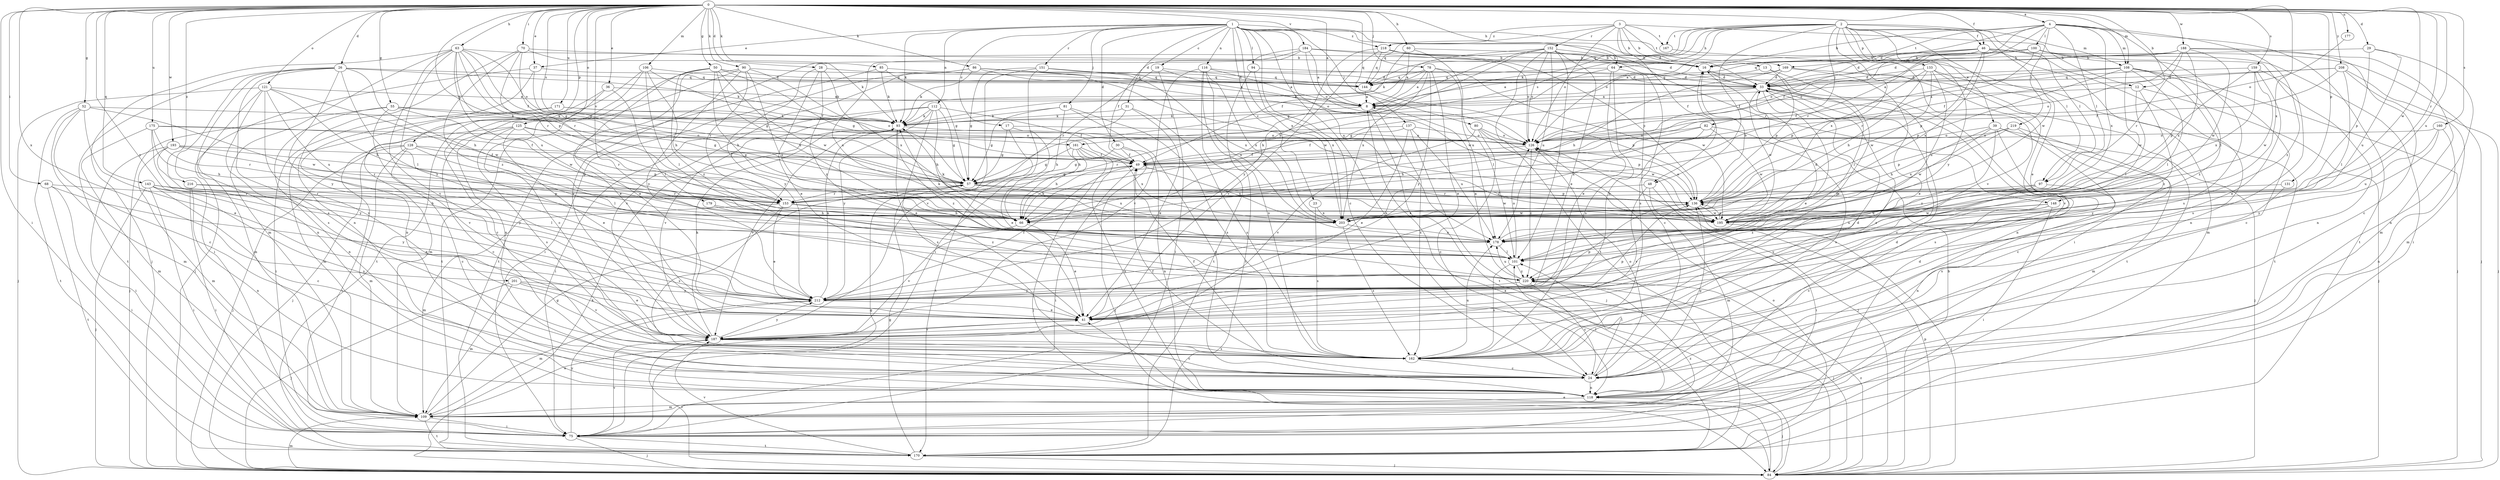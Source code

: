 strict digraph  {
0;
1;
2;
3;
4;
8;
12;
13;
16;
17;
19;
23;
24;
26;
28;
29;
30;
31;
33;
36;
37;
39;
41;
46;
48;
49;
50;
52;
55;
57;
60;
63;
64;
66;
68;
70;
75;
78;
80;
81;
82;
84;
85;
86;
90;
93;
94;
97;
100;
101;
106;
108;
109;
112;
116;
118;
121;
125;
126;
128;
131;
133;
136;
137;
143;
144;
148;
151;
152;
153;
159;
160;
161;
162;
167;
169;
170;
171;
175;
177;
178;
179;
184;
187;
188;
193;
195;
201;
203;
208;
212;
216;
218;
219;
220;
0 -> 4  [label=a];
0 -> 8  [label=a];
0 -> 12  [label=b];
0 -> 26  [label=d];
0 -> 28  [label=d];
0 -> 29  [label=d];
0 -> 36  [label=e];
0 -> 37  [label=e];
0 -> 46  [label=f];
0 -> 50  [label=g];
0 -> 52  [label=g];
0 -> 55  [label=g];
0 -> 57  [label=g];
0 -> 60  [label=h];
0 -> 63  [label=h];
0 -> 64  [label=h];
0 -> 68  [label=i];
0 -> 70  [label=i];
0 -> 75  [label=i];
0 -> 78  [label=j];
0 -> 85  [label=k];
0 -> 86  [label=k];
0 -> 90  [label=k];
0 -> 106  [label=m];
0 -> 108  [label=m];
0 -> 121  [label=o];
0 -> 125  [label=o];
0 -> 128  [label=p];
0 -> 131  [label=p];
0 -> 137  [label=q];
0 -> 143  [label=q];
0 -> 148  [label=r];
0 -> 159  [label=s];
0 -> 160  [label=s];
0 -> 161  [label=s];
0 -> 171  [label=u];
0 -> 175  [label=u];
0 -> 177  [label=u];
0 -> 178  [label=u];
0 -> 179  [label=v];
0 -> 184  [label=v];
0 -> 188  [label=w];
0 -> 193  [label=w];
0 -> 195  [label=w];
0 -> 201  [label=x];
0 -> 203  [label=x];
0 -> 208  [label=y];
0 -> 212  [label=y];
0 -> 216  [label=z];
1 -> 17  [label=c];
1 -> 19  [label=c];
1 -> 23  [label=c];
1 -> 24  [label=c];
1 -> 30  [label=d];
1 -> 31  [label=d];
1 -> 33  [label=d];
1 -> 37  [label=e];
1 -> 80  [label=j];
1 -> 81  [label=j];
1 -> 93  [label=k];
1 -> 94  [label=l];
1 -> 97  [label=l];
1 -> 112  [label=n];
1 -> 116  [label=n];
1 -> 118  [label=n];
1 -> 148  [label=r];
1 -> 151  [label=r];
1 -> 178  [label=u];
1 -> 203  [label=x];
1 -> 218  [label=z];
2 -> 39  [label=e];
2 -> 41  [label=e];
2 -> 46  [label=f];
2 -> 48  [label=f];
2 -> 64  [label=h];
2 -> 82  [label=j];
2 -> 93  [label=k];
2 -> 97  [label=l];
2 -> 108  [label=m];
2 -> 126  [label=o];
2 -> 133  [label=p];
2 -> 144  [label=q];
2 -> 161  [label=s];
2 -> 167  [label=t];
2 -> 187  [label=v];
2 -> 195  [label=w];
2 -> 203  [label=x];
2 -> 212  [label=y];
3 -> 12  [label=b];
3 -> 13  [label=b];
3 -> 16  [label=b];
3 -> 48  [label=f];
3 -> 126  [label=o];
3 -> 144  [label=q];
3 -> 152  [label=r];
3 -> 167  [label=t];
3 -> 169  [label=t];
3 -> 218  [label=z];
4 -> 16  [label=b];
4 -> 33  [label=d];
4 -> 49  [label=f];
4 -> 97  [label=l];
4 -> 100  [label=l];
4 -> 101  [label=l];
4 -> 108  [label=m];
4 -> 153  [label=r];
4 -> 169  [label=t];
4 -> 170  [label=t];
4 -> 203  [label=x];
4 -> 219  [label=z];
4 -> 220  [label=z];
8 -> 93  [label=k];
8 -> 162  [label=s];
8 -> 170  [label=t];
12 -> 8  [label=a];
12 -> 84  [label=j];
12 -> 101  [label=l];
12 -> 220  [label=z];
13 -> 41  [label=e];
13 -> 136  [label=p];
13 -> 144  [label=q];
16 -> 33  [label=d];
16 -> 101  [label=l];
16 -> 118  [label=n];
17 -> 41  [label=e];
17 -> 57  [label=g];
17 -> 126  [label=o];
17 -> 170  [label=t];
19 -> 75  [label=i];
19 -> 144  [label=q];
19 -> 153  [label=r];
19 -> 195  [label=w];
23 -> 162  [label=s];
23 -> 203  [label=x];
24 -> 49  [label=f];
24 -> 101  [label=l];
24 -> 118  [label=n];
24 -> 126  [label=o];
24 -> 136  [label=p];
26 -> 66  [label=h];
26 -> 75  [label=i];
26 -> 93  [label=k];
26 -> 101  [label=l];
26 -> 118  [label=n];
26 -> 144  [label=q];
26 -> 162  [label=s];
26 -> 170  [label=t];
26 -> 212  [label=y];
28 -> 33  [label=d];
28 -> 41  [label=e];
28 -> 93  [label=k];
28 -> 212  [label=y];
28 -> 220  [label=z];
29 -> 16  [label=b];
29 -> 118  [label=n];
29 -> 136  [label=p];
29 -> 178  [label=u];
30 -> 49  [label=f];
30 -> 57  [label=g];
30 -> 84  [label=j];
30 -> 118  [label=n];
31 -> 41  [label=e];
31 -> 66  [label=h];
31 -> 93  [label=k];
31 -> 162  [label=s];
33 -> 8  [label=a];
33 -> 24  [label=c];
33 -> 41  [label=e];
33 -> 57  [label=g];
33 -> 162  [label=s];
33 -> 195  [label=w];
36 -> 8  [label=a];
36 -> 24  [label=c];
36 -> 101  [label=l];
36 -> 109  [label=m];
37 -> 57  [label=g];
37 -> 84  [label=j];
37 -> 118  [label=n];
37 -> 144  [label=q];
39 -> 66  [label=h];
39 -> 84  [label=j];
39 -> 109  [label=m];
39 -> 126  [label=o];
39 -> 162  [label=s];
39 -> 195  [label=w];
39 -> 220  [label=z];
41 -> 16  [label=b];
41 -> 136  [label=p];
41 -> 187  [label=v];
46 -> 8  [label=a];
46 -> 16  [label=b];
46 -> 33  [label=d];
46 -> 84  [label=j];
46 -> 109  [label=m];
46 -> 118  [label=n];
46 -> 126  [label=o];
46 -> 136  [label=p];
46 -> 203  [label=x];
48 -> 75  [label=i];
48 -> 109  [label=m];
48 -> 153  [label=r];
48 -> 187  [label=v];
49 -> 57  [label=g];
49 -> 66  [label=h];
49 -> 75  [label=i];
49 -> 203  [label=x];
50 -> 24  [label=c];
50 -> 41  [label=e];
50 -> 57  [label=g];
50 -> 66  [label=h];
50 -> 144  [label=q];
50 -> 195  [label=w];
50 -> 203  [label=x];
50 -> 220  [label=z];
52 -> 24  [label=c];
52 -> 41  [label=e];
52 -> 93  [label=k];
52 -> 109  [label=m];
52 -> 170  [label=t];
52 -> 195  [label=w];
55 -> 57  [label=g];
55 -> 84  [label=j];
55 -> 93  [label=k];
55 -> 118  [label=n];
55 -> 187  [label=v];
55 -> 195  [label=w];
57 -> 136  [label=p];
57 -> 153  [label=r];
57 -> 195  [label=w];
57 -> 203  [label=x];
60 -> 8  [label=a];
60 -> 16  [label=b];
60 -> 93  [label=k];
60 -> 178  [label=u];
63 -> 16  [label=b];
63 -> 49  [label=f];
63 -> 57  [label=g];
63 -> 84  [label=j];
63 -> 109  [label=m];
63 -> 126  [label=o];
63 -> 136  [label=p];
63 -> 153  [label=r];
63 -> 178  [label=u];
63 -> 187  [label=v];
63 -> 212  [label=y];
64 -> 24  [label=c];
64 -> 41  [label=e];
64 -> 66  [label=h];
64 -> 144  [label=q];
64 -> 162  [label=s];
66 -> 41  [label=e];
66 -> 187  [label=v];
68 -> 75  [label=i];
68 -> 153  [label=r];
68 -> 170  [label=t];
68 -> 212  [label=y];
70 -> 16  [label=b];
70 -> 57  [label=g];
70 -> 93  [label=k];
70 -> 118  [label=n];
70 -> 153  [label=r];
70 -> 220  [label=z];
75 -> 33  [label=d];
75 -> 57  [label=g];
75 -> 84  [label=j];
75 -> 170  [label=t];
75 -> 187  [label=v];
75 -> 212  [label=y];
75 -> 220  [label=z];
78 -> 8  [label=a];
78 -> 41  [label=e];
78 -> 93  [label=k];
78 -> 101  [label=l];
78 -> 144  [label=q];
78 -> 195  [label=w];
78 -> 203  [label=x];
78 -> 212  [label=y];
80 -> 24  [label=c];
80 -> 126  [label=o];
80 -> 136  [label=p];
80 -> 187  [label=v];
80 -> 195  [label=w];
81 -> 57  [label=g];
81 -> 66  [label=h];
81 -> 93  [label=k];
81 -> 118  [label=n];
81 -> 162  [label=s];
82 -> 66  [label=h];
82 -> 126  [label=o];
82 -> 162  [label=s];
82 -> 195  [label=w];
82 -> 203  [label=x];
84 -> 8  [label=a];
84 -> 16  [label=b];
84 -> 41  [label=e];
84 -> 93  [label=k];
84 -> 109  [label=m];
84 -> 136  [label=p];
84 -> 187  [label=v];
84 -> 220  [label=z];
85 -> 57  [label=g];
85 -> 93  [label=k];
85 -> 144  [label=q];
85 -> 170  [label=t];
86 -> 8  [label=a];
86 -> 75  [label=i];
86 -> 93  [label=k];
86 -> 126  [label=o];
86 -> 144  [label=q];
86 -> 187  [label=v];
86 -> 195  [label=w];
90 -> 33  [label=d];
90 -> 41  [label=e];
90 -> 153  [label=r];
90 -> 170  [label=t];
90 -> 178  [label=u];
90 -> 203  [label=x];
90 -> 212  [label=y];
93 -> 126  [label=o];
93 -> 162  [label=s];
93 -> 187  [label=v];
93 -> 220  [label=z];
94 -> 33  [label=d];
94 -> 170  [label=t];
94 -> 203  [label=x];
97 -> 118  [label=n];
97 -> 153  [label=r];
97 -> 178  [label=u];
97 -> 220  [label=z];
100 -> 16  [label=b];
100 -> 33  [label=d];
100 -> 75  [label=i];
100 -> 118  [label=n];
100 -> 126  [label=o];
100 -> 153  [label=r];
100 -> 162  [label=s];
101 -> 126  [label=o];
101 -> 162  [label=s];
101 -> 220  [label=z];
106 -> 33  [label=d];
106 -> 49  [label=f];
106 -> 66  [label=h];
106 -> 101  [label=l];
106 -> 118  [label=n];
106 -> 170  [label=t];
108 -> 8  [label=a];
108 -> 24  [label=c];
108 -> 33  [label=d];
108 -> 49  [label=f];
108 -> 84  [label=j];
108 -> 101  [label=l];
108 -> 136  [label=p];
108 -> 195  [label=w];
108 -> 220  [label=z];
109 -> 41  [label=e];
109 -> 57  [label=g];
109 -> 75  [label=i];
109 -> 170  [label=t];
112 -> 41  [label=e];
112 -> 49  [label=f];
112 -> 57  [label=g];
112 -> 66  [label=h];
112 -> 75  [label=i];
112 -> 93  [label=k];
112 -> 187  [label=v];
112 -> 212  [label=y];
116 -> 8  [label=a];
116 -> 33  [label=d];
116 -> 162  [label=s];
116 -> 170  [label=t];
116 -> 178  [label=u];
116 -> 187  [label=v];
116 -> 203  [label=x];
118 -> 33  [label=d];
118 -> 84  [label=j];
118 -> 101  [label=l];
118 -> 109  [label=m];
121 -> 8  [label=a];
121 -> 66  [label=h];
121 -> 84  [label=j];
121 -> 109  [label=m];
121 -> 162  [label=s];
121 -> 178  [label=u];
121 -> 187  [label=v];
121 -> 195  [label=w];
125 -> 24  [label=c];
125 -> 41  [label=e];
125 -> 57  [label=g];
125 -> 84  [label=j];
125 -> 126  [label=o];
125 -> 153  [label=r];
125 -> 162  [label=s];
126 -> 49  [label=f];
126 -> 84  [label=j];
126 -> 220  [label=z];
128 -> 24  [label=c];
128 -> 49  [label=f];
128 -> 75  [label=i];
128 -> 84  [label=j];
128 -> 101  [label=l];
128 -> 109  [label=m];
128 -> 136  [label=p];
131 -> 136  [label=p];
131 -> 162  [label=s];
133 -> 33  [label=d];
133 -> 66  [label=h];
133 -> 136  [label=p];
133 -> 170  [label=t];
133 -> 178  [label=u];
133 -> 187  [label=v];
133 -> 195  [label=w];
136 -> 16  [label=b];
136 -> 126  [label=o];
136 -> 195  [label=w];
136 -> 203  [label=x];
137 -> 41  [label=e];
137 -> 49  [label=f];
137 -> 84  [label=j];
137 -> 126  [label=o];
137 -> 153  [label=r];
137 -> 178  [label=u];
143 -> 24  [label=c];
143 -> 41  [label=e];
143 -> 66  [label=h];
143 -> 75  [label=i];
143 -> 84  [label=j];
143 -> 136  [label=p];
143 -> 153  [label=r];
143 -> 162  [label=s];
144 -> 8  [label=a];
144 -> 136  [label=p];
148 -> 24  [label=c];
148 -> 75  [label=i];
148 -> 178  [label=u];
148 -> 195  [label=w];
148 -> 212  [label=y];
151 -> 57  [label=g];
151 -> 75  [label=i];
151 -> 144  [label=q];
151 -> 187  [label=v];
151 -> 203  [label=x];
152 -> 16  [label=b];
152 -> 41  [label=e];
152 -> 49  [label=f];
152 -> 57  [label=g];
152 -> 66  [label=h];
152 -> 101  [label=l];
152 -> 126  [label=o];
152 -> 162  [label=s];
152 -> 170  [label=t];
152 -> 178  [label=u];
153 -> 41  [label=e];
153 -> 66  [label=h];
153 -> 109  [label=m];
153 -> 162  [label=s];
153 -> 195  [label=w];
159 -> 41  [label=e];
159 -> 136  [label=p];
159 -> 144  [label=q];
159 -> 162  [label=s];
159 -> 195  [label=w];
159 -> 203  [label=x];
160 -> 118  [label=n];
160 -> 126  [label=o];
160 -> 178  [label=u];
160 -> 212  [label=y];
161 -> 49  [label=f];
161 -> 57  [label=g];
161 -> 66  [label=h];
161 -> 84  [label=j];
161 -> 118  [label=n];
161 -> 203  [label=x];
162 -> 24  [label=c];
162 -> 33  [label=d];
162 -> 49  [label=f];
162 -> 178  [label=u];
167 -> 75  [label=i];
169 -> 8  [label=a];
169 -> 33  [label=d];
169 -> 41  [label=e];
169 -> 66  [label=h];
169 -> 170  [label=t];
170 -> 57  [label=g];
170 -> 84  [label=j];
170 -> 126  [label=o];
170 -> 187  [label=v];
171 -> 75  [label=i];
171 -> 93  [label=k];
171 -> 109  [label=m];
171 -> 126  [label=o];
175 -> 49  [label=f];
175 -> 66  [label=h];
175 -> 109  [label=m];
175 -> 126  [label=o];
175 -> 153  [label=r];
175 -> 212  [label=y];
177 -> 126  [label=o];
178 -> 33  [label=d];
178 -> 93  [label=k];
178 -> 101  [label=l];
179 -> 66  [label=h];
179 -> 220  [label=z];
184 -> 8  [label=a];
184 -> 16  [label=b];
184 -> 33  [label=d];
184 -> 49  [label=f];
184 -> 126  [label=o];
184 -> 178  [label=u];
184 -> 187  [label=v];
187 -> 24  [label=c];
187 -> 93  [label=k];
187 -> 162  [label=s];
187 -> 212  [label=y];
188 -> 16  [label=b];
188 -> 24  [label=c];
188 -> 49  [label=f];
188 -> 109  [label=m];
188 -> 144  [label=q];
188 -> 153  [label=r];
188 -> 195  [label=w];
188 -> 203  [label=x];
193 -> 49  [label=f];
193 -> 75  [label=i];
193 -> 109  [label=m];
193 -> 136  [label=p];
193 -> 153  [label=r];
193 -> 212  [label=y];
195 -> 49  [label=f];
195 -> 84  [label=j];
195 -> 136  [label=p];
201 -> 41  [label=e];
201 -> 84  [label=j];
201 -> 109  [label=m];
201 -> 187  [label=v];
201 -> 212  [label=y];
203 -> 93  [label=k];
203 -> 162  [label=s];
203 -> 178  [label=u];
208 -> 33  [label=d];
208 -> 49  [label=f];
208 -> 84  [label=j];
208 -> 101  [label=l];
208 -> 109  [label=m];
208 -> 126  [label=o];
212 -> 41  [label=e];
212 -> 49  [label=f];
212 -> 93  [label=k];
212 -> 109  [label=m];
212 -> 136  [label=p];
216 -> 75  [label=i];
216 -> 101  [label=l];
216 -> 118  [label=n];
216 -> 153  [label=r];
218 -> 16  [label=b];
218 -> 126  [label=o];
218 -> 136  [label=p];
218 -> 144  [label=q];
218 -> 187  [label=v];
218 -> 212  [label=y];
219 -> 24  [label=c];
219 -> 126  [label=o];
219 -> 136  [label=p];
219 -> 203  [label=x];
219 -> 212  [label=y];
220 -> 8  [label=a];
220 -> 24  [label=c];
220 -> 84  [label=j];
220 -> 178  [label=u];
220 -> 212  [label=y];
}
